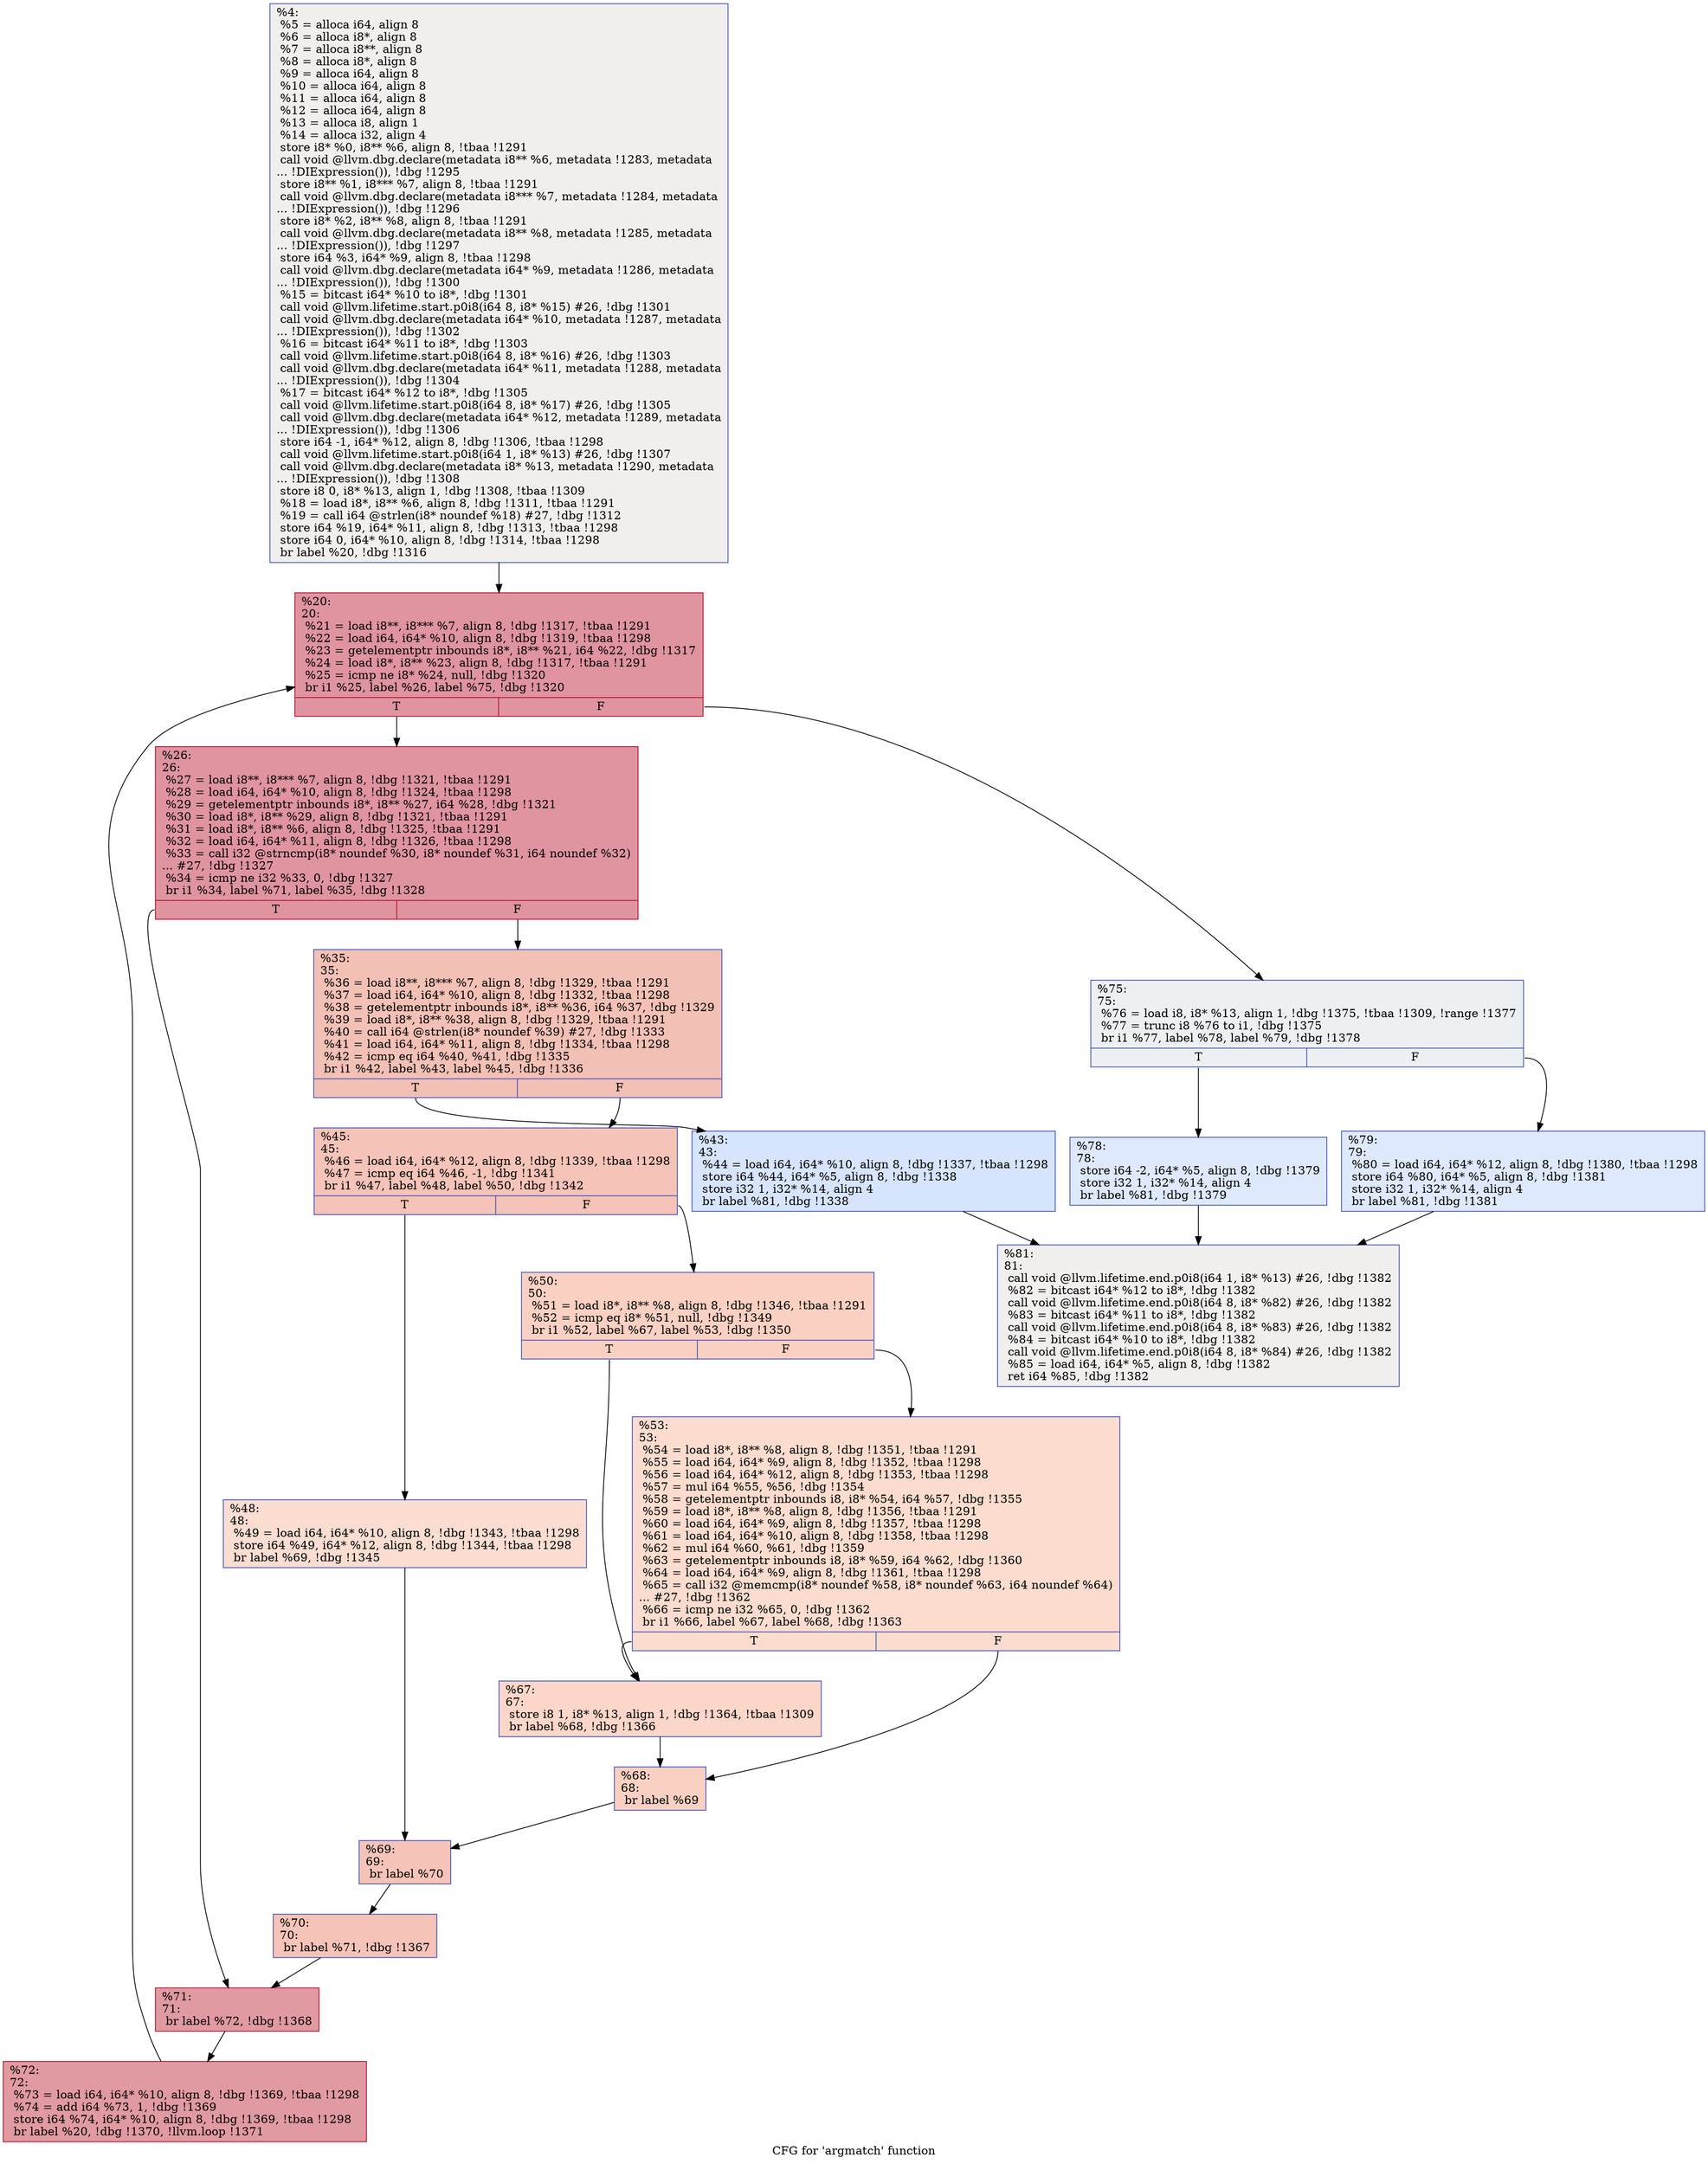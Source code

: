 digraph "CFG for 'argmatch' function" {
	label="CFG for 'argmatch' function";

	Node0x1fe1130 [shape=record,color="#3d50c3ff", style=filled, fillcolor="#e0dbd870",label="{%4:\l  %5 = alloca i64, align 8\l  %6 = alloca i8*, align 8\l  %7 = alloca i8**, align 8\l  %8 = alloca i8*, align 8\l  %9 = alloca i64, align 8\l  %10 = alloca i64, align 8\l  %11 = alloca i64, align 8\l  %12 = alloca i64, align 8\l  %13 = alloca i8, align 1\l  %14 = alloca i32, align 4\l  store i8* %0, i8** %6, align 8, !tbaa !1291\l  call void @llvm.dbg.declare(metadata i8** %6, metadata !1283, metadata\l... !DIExpression()), !dbg !1295\l  store i8** %1, i8*** %7, align 8, !tbaa !1291\l  call void @llvm.dbg.declare(metadata i8*** %7, metadata !1284, metadata\l... !DIExpression()), !dbg !1296\l  store i8* %2, i8** %8, align 8, !tbaa !1291\l  call void @llvm.dbg.declare(metadata i8** %8, metadata !1285, metadata\l... !DIExpression()), !dbg !1297\l  store i64 %3, i64* %9, align 8, !tbaa !1298\l  call void @llvm.dbg.declare(metadata i64* %9, metadata !1286, metadata\l... !DIExpression()), !dbg !1300\l  %15 = bitcast i64* %10 to i8*, !dbg !1301\l  call void @llvm.lifetime.start.p0i8(i64 8, i8* %15) #26, !dbg !1301\l  call void @llvm.dbg.declare(metadata i64* %10, metadata !1287, metadata\l... !DIExpression()), !dbg !1302\l  %16 = bitcast i64* %11 to i8*, !dbg !1303\l  call void @llvm.lifetime.start.p0i8(i64 8, i8* %16) #26, !dbg !1303\l  call void @llvm.dbg.declare(metadata i64* %11, metadata !1288, metadata\l... !DIExpression()), !dbg !1304\l  %17 = bitcast i64* %12 to i8*, !dbg !1305\l  call void @llvm.lifetime.start.p0i8(i64 8, i8* %17) #26, !dbg !1305\l  call void @llvm.dbg.declare(metadata i64* %12, metadata !1289, metadata\l... !DIExpression()), !dbg !1306\l  store i64 -1, i64* %12, align 8, !dbg !1306, !tbaa !1298\l  call void @llvm.lifetime.start.p0i8(i64 1, i8* %13) #26, !dbg !1307\l  call void @llvm.dbg.declare(metadata i8* %13, metadata !1290, metadata\l... !DIExpression()), !dbg !1308\l  store i8 0, i8* %13, align 1, !dbg !1308, !tbaa !1309\l  %18 = load i8*, i8** %6, align 8, !dbg !1311, !tbaa !1291\l  %19 = call i64 @strlen(i8* noundef %18) #27, !dbg !1312\l  store i64 %19, i64* %11, align 8, !dbg !1313, !tbaa !1298\l  store i64 0, i64* %10, align 8, !dbg !1314, !tbaa !1298\l  br label %20, !dbg !1316\l}"];
	Node0x1fe1130 -> Node0x1fe1220;
	Node0x1fe1220 [shape=record,color="#b70d28ff", style=filled, fillcolor="#b70d2870",label="{%20:\l20:                                               \l  %21 = load i8**, i8*** %7, align 8, !dbg !1317, !tbaa !1291\l  %22 = load i64, i64* %10, align 8, !dbg !1319, !tbaa !1298\l  %23 = getelementptr inbounds i8*, i8** %21, i64 %22, !dbg !1317\l  %24 = load i8*, i8** %23, align 8, !dbg !1317, !tbaa !1291\l  %25 = icmp ne i8* %24, null, !dbg !1320\l  br i1 %25, label %26, label %75, !dbg !1320\l|{<s0>T|<s1>F}}"];
	Node0x1fe1220:s0 -> Node0x1fe1270;
	Node0x1fe1220:s1 -> Node0x1fe1680;
	Node0x1fe1270 [shape=record,color="#b70d28ff", style=filled, fillcolor="#b70d2870",label="{%26:\l26:                                               \l  %27 = load i8**, i8*** %7, align 8, !dbg !1321, !tbaa !1291\l  %28 = load i64, i64* %10, align 8, !dbg !1324, !tbaa !1298\l  %29 = getelementptr inbounds i8*, i8** %27, i64 %28, !dbg !1321\l  %30 = load i8*, i8** %29, align 8, !dbg !1321, !tbaa !1291\l  %31 = load i8*, i8** %6, align 8, !dbg !1325, !tbaa !1291\l  %32 = load i64, i64* %11, align 8, !dbg !1326, !tbaa !1298\l  %33 = call i32 @strncmp(i8* noundef %30, i8* noundef %31, i64 noundef %32)\l... #27, !dbg !1327\l  %34 = icmp ne i32 %33, 0, !dbg !1327\l  br i1 %34, label %71, label %35, !dbg !1328\l|{<s0>T|<s1>F}}"];
	Node0x1fe1270:s0 -> Node0x1fe15e0;
	Node0x1fe1270:s1 -> Node0x1fe12c0;
	Node0x1fe12c0 [shape=record,color="#3d50c3ff", style=filled, fillcolor="#e5705870",label="{%35:\l35:                                               \l  %36 = load i8**, i8*** %7, align 8, !dbg !1329, !tbaa !1291\l  %37 = load i64, i64* %10, align 8, !dbg !1332, !tbaa !1298\l  %38 = getelementptr inbounds i8*, i8** %36, i64 %37, !dbg !1329\l  %39 = load i8*, i8** %38, align 8, !dbg !1329, !tbaa !1291\l  %40 = call i64 @strlen(i8* noundef %39) #27, !dbg !1333\l  %41 = load i64, i64* %11, align 8, !dbg !1334, !tbaa !1298\l  %42 = icmp eq i64 %40, %41, !dbg !1335\l  br i1 %42, label %43, label %45, !dbg !1336\l|{<s0>T|<s1>F}}"];
	Node0x1fe12c0:s0 -> Node0x1fe1310;
	Node0x1fe12c0:s1 -> Node0x1fe1360;
	Node0x1fe1310 [shape=record,color="#3d50c3ff", style=filled, fillcolor="#a5c3fe70",label="{%43:\l43:                                               \l  %44 = load i64, i64* %10, align 8, !dbg !1337, !tbaa !1298\l  store i64 %44, i64* %5, align 8, !dbg !1338\l  store i32 1, i32* %14, align 4\l  br label %81, !dbg !1338\l}"];
	Node0x1fe1310 -> Node0x1fe1770;
	Node0x1fe1360 [shape=record,color="#3d50c3ff", style=filled, fillcolor="#e8765c70",label="{%45:\l45:                                               \l  %46 = load i64, i64* %12, align 8, !dbg !1339, !tbaa !1298\l  %47 = icmp eq i64 %46, -1, !dbg !1341\l  br i1 %47, label %48, label %50, !dbg !1342\l|{<s0>T|<s1>F}}"];
	Node0x1fe1360:s0 -> Node0x1fe13b0;
	Node0x1fe1360:s1 -> Node0x1fe1400;
	Node0x1fe13b0 [shape=record,color="#3d50c3ff", style=filled, fillcolor="#f7b39670",label="{%48:\l48:                                               \l  %49 = load i64, i64* %10, align 8, !dbg !1343, !tbaa !1298\l  store i64 %49, i64* %12, align 8, !dbg !1344, !tbaa !1298\l  br label %69, !dbg !1345\l}"];
	Node0x1fe13b0 -> Node0x1fe1540;
	Node0x1fe1400 [shape=record,color="#3d50c3ff", style=filled, fillcolor="#f3947570",label="{%50:\l50:                                               \l  %51 = load i8*, i8** %8, align 8, !dbg !1346, !tbaa !1291\l  %52 = icmp eq i8* %51, null, !dbg !1349\l  br i1 %52, label %67, label %53, !dbg !1350\l|{<s0>T|<s1>F}}"];
	Node0x1fe1400:s0 -> Node0x1fe14a0;
	Node0x1fe1400:s1 -> Node0x1fe1450;
	Node0x1fe1450 [shape=record,color="#3d50c3ff", style=filled, fillcolor="#f7af9170",label="{%53:\l53:                                               \l  %54 = load i8*, i8** %8, align 8, !dbg !1351, !tbaa !1291\l  %55 = load i64, i64* %9, align 8, !dbg !1352, !tbaa !1298\l  %56 = load i64, i64* %12, align 8, !dbg !1353, !tbaa !1298\l  %57 = mul i64 %55, %56, !dbg !1354\l  %58 = getelementptr inbounds i8, i8* %54, i64 %57, !dbg !1355\l  %59 = load i8*, i8** %8, align 8, !dbg !1356, !tbaa !1291\l  %60 = load i64, i64* %9, align 8, !dbg !1357, !tbaa !1298\l  %61 = load i64, i64* %10, align 8, !dbg !1358, !tbaa !1298\l  %62 = mul i64 %60, %61, !dbg !1359\l  %63 = getelementptr inbounds i8, i8* %59, i64 %62, !dbg !1360\l  %64 = load i64, i64* %9, align 8, !dbg !1361, !tbaa !1298\l  %65 = call i32 @memcmp(i8* noundef %58, i8* noundef %63, i64 noundef %64)\l... #27, !dbg !1362\l  %66 = icmp ne i32 %65, 0, !dbg !1362\l  br i1 %66, label %67, label %68, !dbg !1363\l|{<s0>T|<s1>F}}"];
	Node0x1fe1450:s0 -> Node0x1fe14a0;
	Node0x1fe1450:s1 -> Node0x1fe14f0;
	Node0x1fe14a0 [shape=record,color="#3d50c3ff", style=filled, fillcolor="#f6a38570",label="{%67:\l67:                                               \l  store i8 1, i8* %13, align 1, !dbg !1364, !tbaa !1309\l  br label %68, !dbg !1366\l}"];
	Node0x1fe14a0 -> Node0x1fe14f0;
	Node0x1fe14f0 [shape=record,color="#3d50c3ff", style=filled, fillcolor="#f3947570",label="{%68:\l68:                                               \l  br label %69\l}"];
	Node0x1fe14f0 -> Node0x1fe1540;
	Node0x1fe1540 [shape=record,color="#3d50c3ff", style=filled, fillcolor="#e8765c70",label="{%69:\l69:                                               \l  br label %70\l}"];
	Node0x1fe1540 -> Node0x1fe1590;
	Node0x1fe1590 [shape=record,color="#3d50c3ff", style=filled, fillcolor="#e8765c70",label="{%70:\l70:                                               \l  br label %71, !dbg !1367\l}"];
	Node0x1fe1590 -> Node0x1fe15e0;
	Node0x1fe15e0 [shape=record,color="#b70d28ff", style=filled, fillcolor="#bb1b2c70",label="{%71:\l71:                                               \l  br label %72, !dbg !1368\l}"];
	Node0x1fe15e0 -> Node0x1fe1630;
	Node0x1fe1630 [shape=record,color="#b70d28ff", style=filled, fillcolor="#bb1b2c70",label="{%72:\l72:                                               \l  %73 = load i64, i64* %10, align 8, !dbg !1369, !tbaa !1298\l  %74 = add i64 %73, 1, !dbg !1369\l  store i64 %74, i64* %10, align 8, !dbg !1369, !tbaa !1298\l  br label %20, !dbg !1370, !llvm.loop !1371\l}"];
	Node0x1fe1630 -> Node0x1fe1220;
	Node0x1fe1680 [shape=record,color="#3d50c3ff", style=filled, fillcolor="#d6dce470",label="{%75:\l75:                                               \l  %76 = load i8, i8* %13, align 1, !dbg !1375, !tbaa !1309, !range !1377\l  %77 = trunc i8 %76 to i1, !dbg !1375\l  br i1 %77, label %78, label %79, !dbg !1378\l|{<s0>T|<s1>F}}"];
	Node0x1fe1680:s0 -> Node0x1fe16d0;
	Node0x1fe1680:s1 -> Node0x1fe1720;
	Node0x1fe16d0 [shape=record,color="#3d50c3ff", style=filled, fillcolor="#b5cdfa70",label="{%78:\l78:                                               \l  store i64 -2, i64* %5, align 8, !dbg !1379\l  store i32 1, i32* %14, align 4\l  br label %81, !dbg !1379\l}"];
	Node0x1fe16d0 -> Node0x1fe1770;
	Node0x1fe1720 [shape=record,color="#3d50c3ff", style=filled, fillcolor="#b5cdfa70",label="{%79:\l79:                                               \l  %80 = load i64, i64* %12, align 8, !dbg !1380, !tbaa !1298\l  store i64 %80, i64* %5, align 8, !dbg !1381\l  store i32 1, i32* %14, align 4\l  br label %81, !dbg !1381\l}"];
	Node0x1fe1720 -> Node0x1fe1770;
	Node0x1fe1770 [shape=record,color="#3d50c3ff", style=filled, fillcolor="#e0dbd870",label="{%81:\l81:                                               \l  call void @llvm.lifetime.end.p0i8(i64 1, i8* %13) #26, !dbg !1382\l  %82 = bitcast i64* %12 to i8*, !dbg !1382\l  call void @llvm.lifetime.end.p0i8(i64 8, i8* %82) #26, !dbg !1382\l  %83 = bitcast i64* %11 to i8*, !dbg !1382\l  call void @llvm.lifetime.end.p0i8(i64 8, i8* %83) #26, !dbg !1382\l  %84 = bitcast i64* %10 to i8*, !dbg !1382\l  call void @llvm.lifetime.end.p0i8(i64 8, i8* %84) #26, !dbg !1382\l  %85 = load i64, i64* %5, align 8, !dbg !1382\l  ret i64 %85, !dbg !1382\l}"];
}
